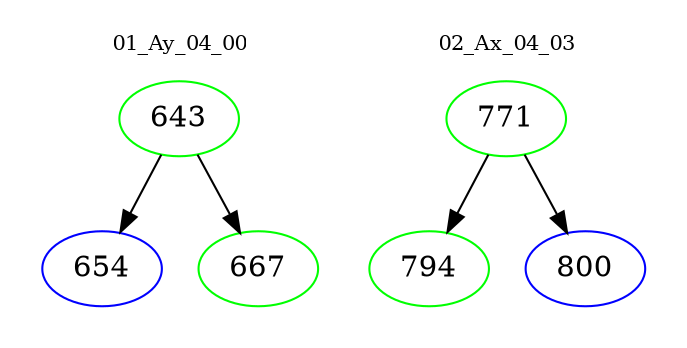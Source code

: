 digraph{
subgraph cluster_0 {
color = white
label = "01_Ay_04_00";
fontsize=10;
T0_643 [label="643", color="green"]
T0_643 -> T0_654 [color="black"]
T0_654 [label="654", color="blue"]
T0_643 -> T0_667 [color="black"]
T0_667 [label="667", color="green"]
}
subgraph cluster_1 {
color = white
label = "02_Ax_04_03";
fontsize=10;
T1_771 [label="771", color="green"]
T1_771 -> T1_794 [color="black"]
T1_794 [label="794", color="green"]
T1_771 -> T1_800 [color="black"]
T1_800 [label="800", color="blue"]
}
}
